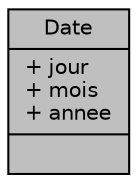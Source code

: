 digraph "Date"
{
  edge [fontname="Helvetica",fontsize="10",labelfontname="Helvetica",labelfontsize="10"];
  node [fontname="Helvetica",fontsize="10",shape=record];
  Node1 [label="{Date\n|+ jour\l+ mois\l+ annee\l|}",height=0.2,width=0.4,color="black", fillcolor="grey75", style="filled", fontcolor="black"];
}
